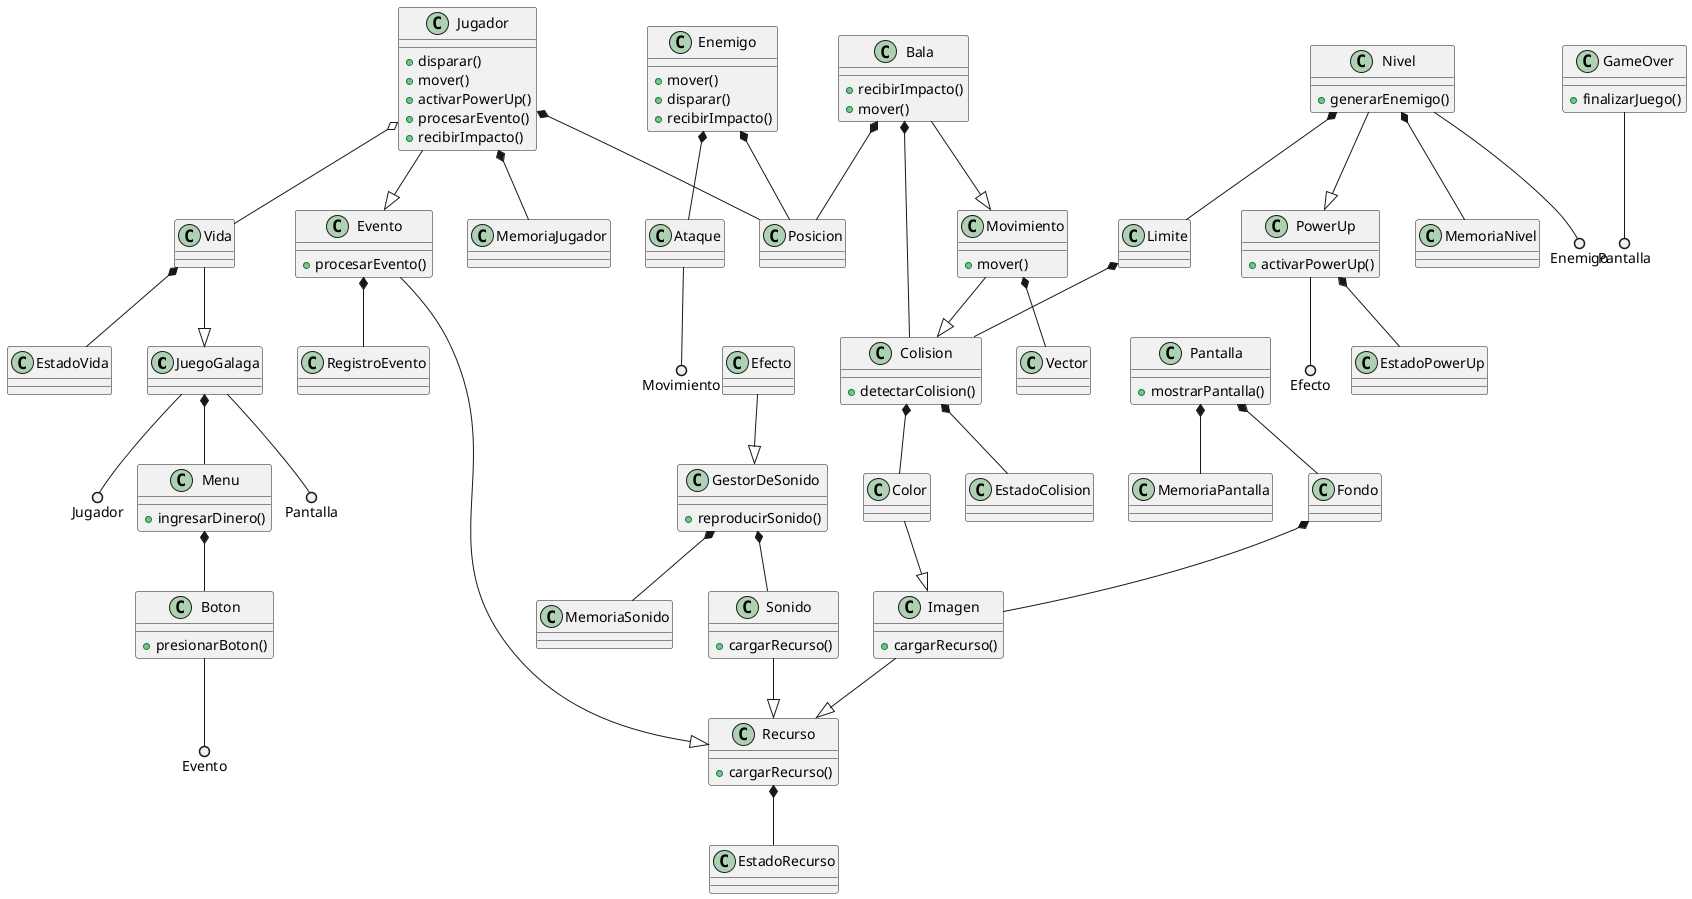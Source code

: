 @startuml
class JuegoGalaga {
}

class Jugador {
  +disparar()
  +mover()
  +activarPowerUp()
  +procesarEvento()
  +recibirImpacto()
}

class Menu {
  +ingresarDinero()
}

class GameOver {
  +finalizarJuego()
}

class Pantalla {
  +mostrarPantalla()
}

class Nivel {
  +generarEnemigo()
}

class Enemigo {
  +mover()
  +disparar()
  +recibirImpacto()
}

class Ataque {
}

class Movimiento {
  +mover()
}

class Bala {
  +recibirImpacto()
  +mover()
}

class Colision {
  +detectarColision()
}

class PowerUp {
  +activarPowerUp()
}

class Efecto {
}

class GestorDeSonido {
  +reproducirSonido()
}

class Fondo {
}

class Boton {
  +presionarBoton()
}

class Vida {
}

class Limite {
}

class Color {
}

class Vector {
}

class Posicion {
}

class Imagen {
  +cargarRecurso()
}

class Evento {
  +procesarEvento()
}

class Sonido {
  +cargarRecurso()
}

class Recurso {
  +cargarRecurso()
}


class MemoriaJugador
class MemoriaNivel
class MemoriaSonido
class MemoriaPantalla
class RegistroEvento
class EstadoVida
class EstadoPowerUp
class EstadoRecurso
class EstadoColision


JuegoGalaga *-- Menu
Menu *-- Boton
Pantalla *-- Fondo
Nivel *-- Limite
Enemigo *-- Ataque
Movimiento *-- Vector
Colision *-- Color
Jugador *-- Posicion
Enemigo *-- Posicion
Bala *-- Posicion
Bala *-- Colision
Fondo *-- Imagen
Limite *-- Colision
GestorDeSonido *-- Sonido

JuegoGalaga --() Pantalla
JuegoGalaga --() Jugador
GameOver --() Pantalla
Nivel --() Enemigo
Ataque --() Movimiento
PowerUp --() Efecto
Boton --() Evento

Jugador o-- Vida
Jugador --|> Evento
Nivel --|> PowerUp
Movimiento --|> Colision
Bala --|> Movimiento
Efecto --|> GestorDeSonido
Vida --|> JuegoGalaga
Color --|> Imagen
Imagen --|> Recurso
Evento --|> Recurso
Sonido --|> Recurso
Jugador *-- MemoriaJugador
Nivel *-- MemoriaNivel
GestorDeSonido *-- MemoriaSonido
Pantalla *-- MemoriaPantalla
Evento *-- RegistroEvento
Vida *-- EstadoVida
PowerUp *-- EstadoPowerUp
Recurso *-- EstadoRecurso
Colision *-- EstadoColision

@enduml
